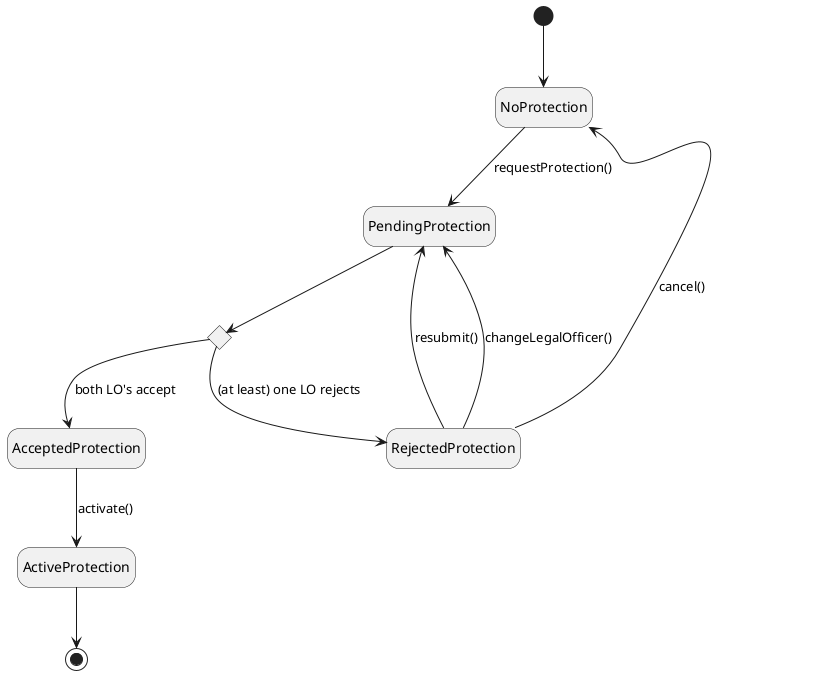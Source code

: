 @startuml
hide empty description
[*] --> NoProtection
NoProtection --> PendingProtection : requestProtection()
state "Decision" as decision <<choice>>
PendingProtection --> decision
decision --> RejectedProtection: (at least) one LO rejects
decision --> AcceptedProtection: both LO's accept
AcceptedProtection --> ActiveProtection: activate()
RejectedProtection --> NoProtection: cancel()
RejectedProtection --> PendingProtection: resubmit()
RejectedProtection --> PendingProtection: changeLegalOfficer()
ActiveProtection --> [*]
@enduml

